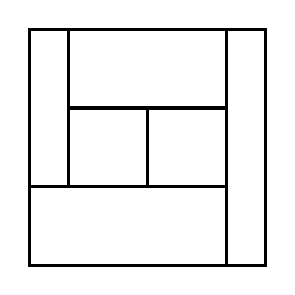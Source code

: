 \begin{tikzpicture}[very thick, scale=.5]
    \draw (0,2) rectangle (1,6);
    \draw (1,4) rectangle (5,6);
    \draw (1,2) rectangle (3,4);
    \draw (3,2) rectangle (5,4);
    \draw (0,0) rectangle (5,2);
    \draw (5,0) rectangle (6,6);
\end{tikzpicture}
